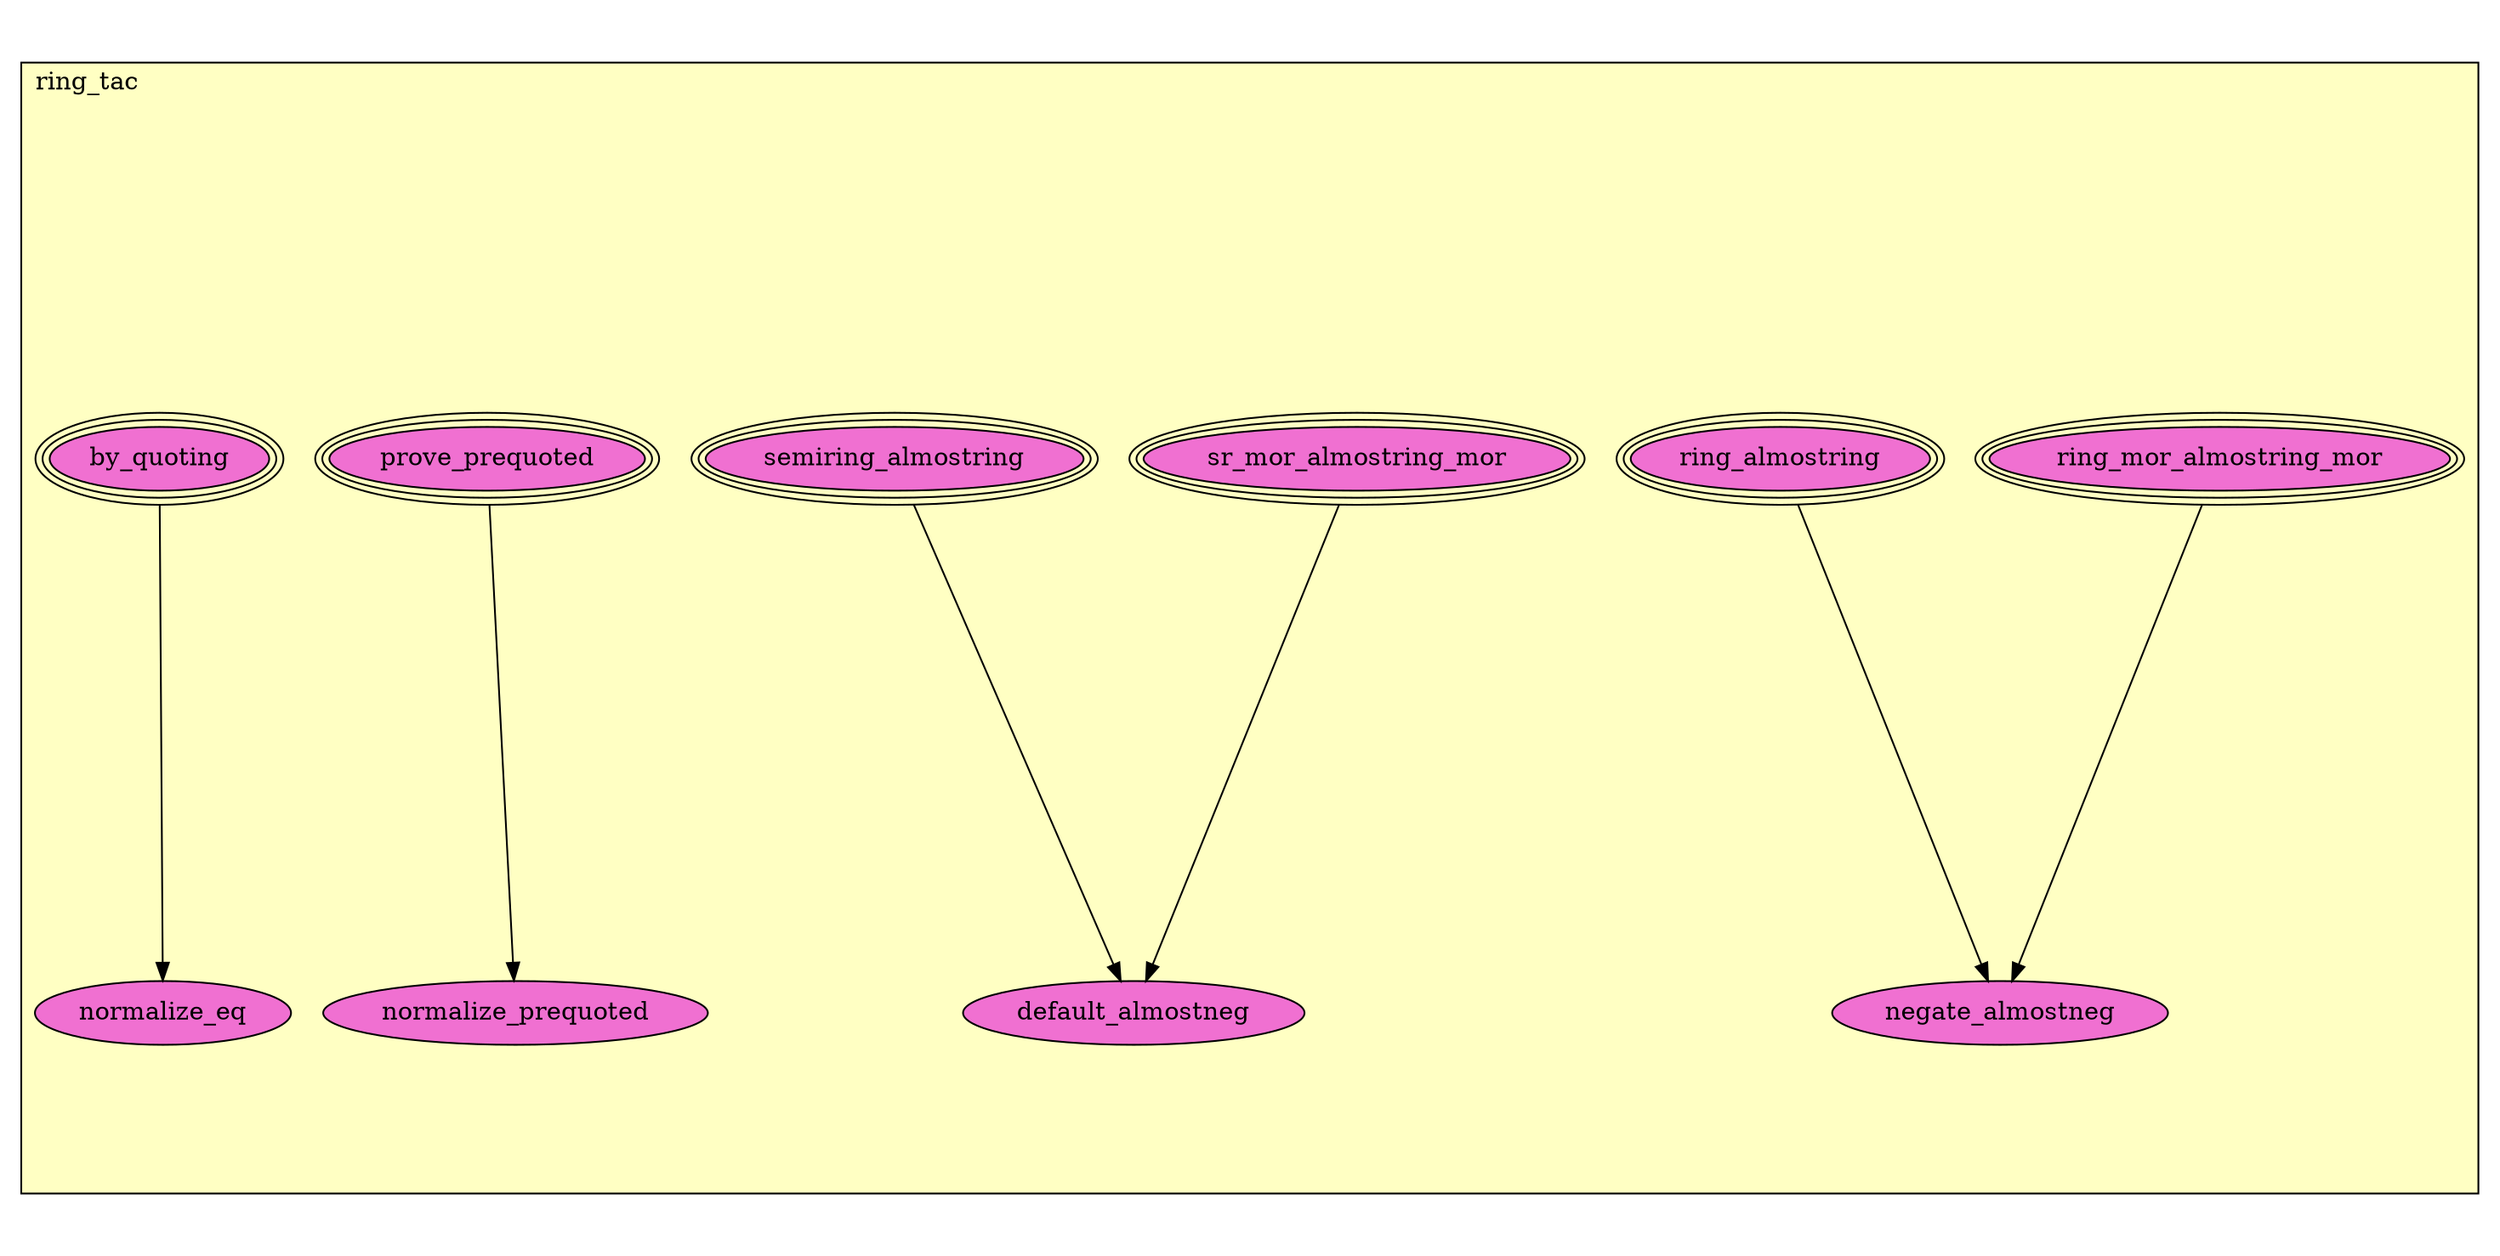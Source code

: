 digraph HoTT_Classes_tactics_ring_tac {
  graph [ratio=0.5]
  node [style=filled]
ring_tac_ring_mor_almostring_mor [label="ring_mor_almostring_mor", URL=<ring_tac.html#ring_mor_almostring_mor>, peripheries=3, fillcolor="#F070D1"] ;
ring_tac_sr_mor_almostring_mor [label="sr_mor_almostring_mor", URL=<ring_tac.html#sr_mor_almostring_mor>, peripheries=3, fillcolor="#F070D1"] ;
ring_tac_ring_almostring [label="ring_almostring", URL=<ring_tac.html#ring_almostring>, peripheries=3, fillcolor="#F070D1"] ;
ring_tac_semiring_almostring [label="semiring_almostring", URL=<ring_tac.html#semiring_almostring>, peripheries=3, fillcolor="#F070D1"] ;
ring_tac_negate_almostneg [label="negate_almostneg", URL=<ring_tac.html#negate_almostneg>, fillcolor="#F070D1"] ;
ring_tac_default_almostneg [label="default_almostneg", URL=<ring_tac.html#default_almostneg>, fillcolor="#F070D1"] ;
ring_tac_prove_prequoted [label="prove_prequoted", URL=<ring_tac.html#prove_prequoted>, peripheries=3, fillcolor="#F070D1"] ;
ring_tac_normalize_prequoted [label="normalize_prequoted", URL=<ring_tac.html#normalize_prequoted>, fillcolor="#F070D1"] ;
ring_tac_by_quoting [label="by_quoting", URL=<ring_tac.html#by_quoting>, peripheries=3, fillcolor="#F070D1"] ;
ring_tac_normalize_eq [label="normalize_eq", URL=<ring_tac.html#normalize_eq>, fillcolor="#F070D1"] ;
  ring_tac_ring_mor_almostring_mor -> ring_tac_negate_almostneg [] ;
  ring_tac_sr_mor_almostring_mor -> ring_tac_default_almostneg [] ;
  ring_tac_ring_almostring -> ring_tac_negate_almostneg [] ;
  ring_tac_semiring_almostring -> ring_tac_default_almostneg [] ;
  ring_tac_prove_prequoted -> ring_tac_normalize_prequoted [] ;
  ring_tac_by_quoting -> ring_tac_normalize_eq [] ;
subgraph cluster_ring_tac { label="ring_tac"; fillcolor="#FFFFC3"; labeljust=l; style=filled 
ring_tac_normalize_eq; ring_tac_by_quoting; ring_tac_normalize_prequoted; ring_tac_prove_prequoted; ring_tac_default_almostneg; ring_tac_negate_almostneg; ring_tac_semiring_almostring; ring_tac_ring_almostring; ring_tac_sr_mor_almostring_mor; ring_tac_ring_mor_almostring_mor; };
} /* END */
